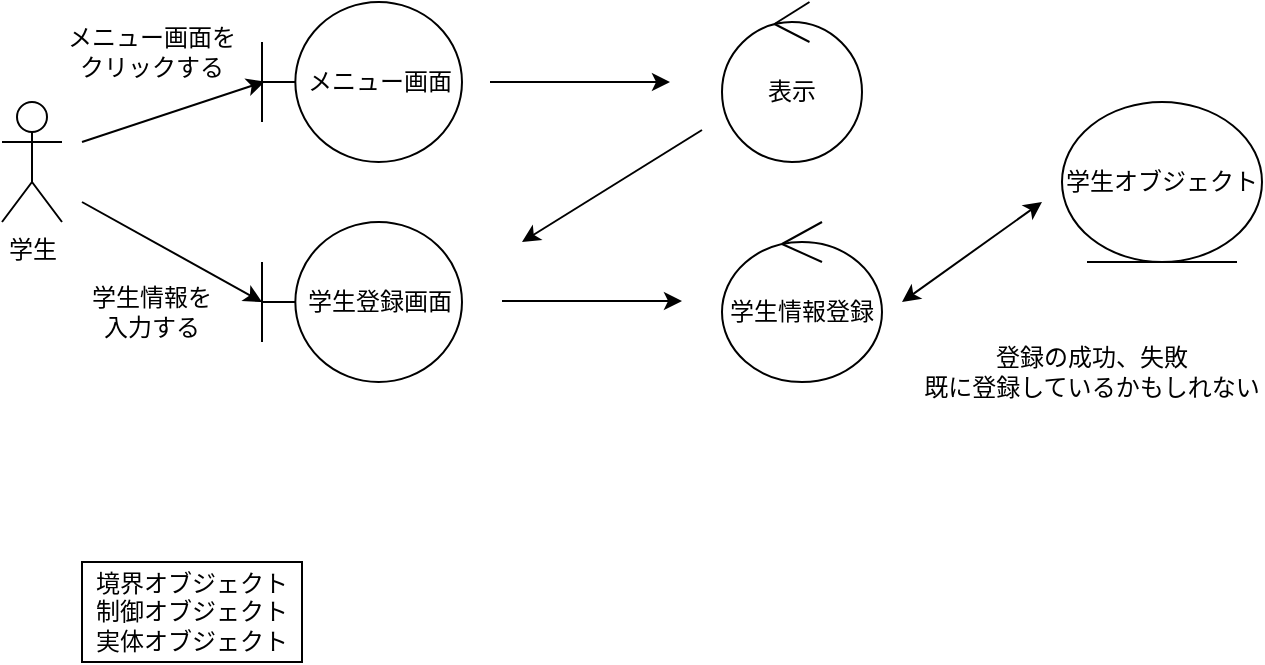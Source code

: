 <mxfile>
    <diagram id="a0kHM7OcDVzPGdybhOzu" name="ページ1">
        <mxGraphModel dx="1507" dy="582" grid="1" gridSize="10" guides="1" tooltips="1" connect="1" arrows="1" fold="1" page="1" pageScale="1" pageWidth="827" pageHeight="1169" math="0" shadow="0">
            <root>
                <mxCell id="0"/>
                <mxCell id="1" parent="0"/>
                <mxCell id="2" value="学生" style="shape=umlActor;verticalLabelPosition=bottom;verticalAlign=top;html=1;" vertex="1" parent="1">
                    <mxGeometry x="170" y="100" width="30" height="60" as="geometry"/>
                </mxCell>
                <mxCell id="3" value="学生登録画面" style="shape=umlBoundary;whiteSpace=wrap;html=1;" vertex="1" parent="1">
                    <mxGeometry x="300" y="160" width="100" height="80" as="geometry"/>
                </mxCell>
                <mxCell id="4" value="メニュー画面" style="shape=umlBoundary;whiteSpace=wrap;html=1;" vertex="1" parent="1">
                    <mxGeometry x="300" y="50" width="100" height="80" as="geometry"/>
                </mxCell>
                <mxCell id="5" value="学生情報登録" style="ellipse;shape=umlControl;whiteSpace=wrap;html=1;" vertex="1" parent="1">
                    <mxGeometry x="530" y="160" width="80" height="80" as="geometry"/>
                </mxCell>
                <mxCell id="6" value="表示" style="ellipse;shape=umlControl;whiteSpace=wrap;html=1;" vertex="1" parent="1">
                    <mxGeometry x="530" y="50" width="70" height="80" as="geometry"/>
                </mxCell>
                <mxCell id="8" value="" style="endArrow=classic;html=1;entryX=0.014;entryY=0.497;entryDx=0;entryDy=0;entryPerimeter=0;" edge="1" parent="1" target="4">
                    <mxGeometry width="50" height="50" relative="1" as="geometry">
                        <mxPoint x="210" y="120" as="sourcePoint"/>
                        <mxPoint x="260" y="130" as="targetPoint"/>
                    </mxGeometry>
                </mxCell>
                <mxCell id="9" value="" style="endArrow=classic;html=1;entryX=0;entryY=0.5;entryDx=0;entryDy=0;entryPerimeter=0;" edge="1" parent="1" target="3">
                    <mxGeometry width="50" height="50" relative="1" as="geometry">
                        <mxPoint x="210" y="150" as="sourcePoint"/>
                        <mxPoint x="281" y="130" as="targetPoint"/>
                    </mxGeometry>
                </mxCell>
                <mxCell id="10" value="メニュー画面をクリックする" style="text;html=1;align=center;verticalAlign=middle;whiteSpace=wrap;rounded=0;" vertex="1" parent="1">
                    <mxGeometry x="200" y="60" width="90" height="30" as="geometry"/>
                </mxCell>
                <mxCell id="13" value="学生情報を入力する" style="text;html=1;align=center;verticalAlign=middle;whiteSpace=wrap;rounded=0;" vertex="1" parent="1">
                    <mxGeometry x="210" y="190" width="70" height="30" as="geometry"/>
                </mxCell>
                <mxCell id="14" value="" style="endArrow=classic;html=1;" edge="1" parent="1">
                    <mxGeometry width="50" height="50" relative="1" as="geometry">
                        <mxPoint x="414" y="90" as="sourcePoint"/>
                        <mxPoint x="504" y="90" as="targetPoint"/>
                    </mxGeometry>
                </mxCell>
                <mxCell id="15" value="" style="endArrow=classic;html=1;" edge="1" parent="1">
                    <mxGeometry width="50" height="50" relative="1" as="geometry">
                        <mxPoint x="420" y="199.5" as="sourcePoint"/>
                        <mxPoint x="510" y="199.5" as="targetPoint"/>
                    </mxGeometry>
                </mxCell>
                <mxCell id="16" value="" style="endArrow=classic;html=1;" edge="1" parent="1">
                    <mxGeometry width="50" height="50" relative="1" as="geometry">
                        <mxPoint x="520" y="114" as="sourcePoint"/>
                        <mxPoint x="430" y="170" as="targetPoint"/>
                    </mxGeometry>
                </mxCell>
                <mxCell id="17" value="学生オブジェクト" style="ellipse;shape=umlEntity;whiteSpace=wrap;html=1;" vertex="1" parent="1">
                    <mxGeometry x="700" y="100" width="100" height="80" as="geometry"/>
                </mxCell>
                <mxCell id="18" value="" style="endArrow=classic;startArrow=classic;html=1;" edge="1" parent="1">
                    <mxGeometry width="50" height="50" relative="1" as="geometry">
                        <mxPoint x="620" y="200" as="sourcePoint"/>
                        <mxPoint x="690" y="150" as="targetPoint"/>
                    </mxGeometry>
                </mxCell>
                <mxCell id="19" value="境界オブジェクト&lt;div&gt;制御オブジェクト&lt;/div&gt;&lt;div&gt;実体オブジェクト&lt;/div&gt;" style="html=1;whiteSpace=wrap;" vertex="1" parent="1">
                    <mxGeometry x="210" y="330" width="110" height="50" as="geometry"/>
                </mxCell>
                <mxCell id="21" value="登録の成功、失敗&lt;div&gt;既に登録しているかもしれない&lt;/div&gt;" style="text;html=1;align=center;verticalAlign=middle;whiteSpace=wrap;rounded=0;" vertex="1" parent="1">
                    <mxGeometry x="630" y="220" width="170" height="30" as="geometry"/>
                </mxCell>
            </root>
        </mxGraphModel>
    </diagram>
</mxfile>
